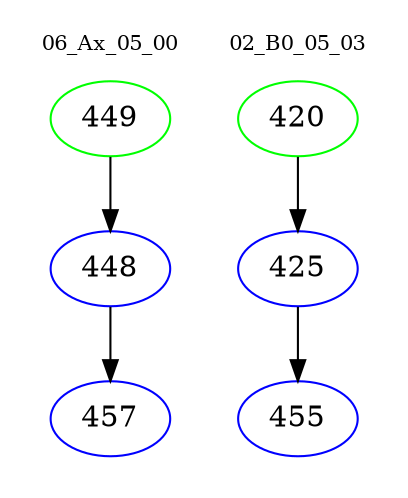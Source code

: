 digraph{
subgraph cluster_0 {
color = white
label = "06_Ax_05_00";
fontsize=10;
T0_449 [label="449", color="green"]
T0_449 -> T0_448 [color="black"]
T0_448 [label="448", color="blue"]
T0_448 -> T0_457 [color="black"]
T0_457 [label="457", color="blue"]
}
subgraph cluster_1 {
color = white
label = "02_B0_05_03";
fontsize=10;
T1_420 [label="420", color="green"]
T1_420 -> T1_425 [color="black"]
T1_425 [label="425", color="blue"]
T1_425 -> T1_455 [color="black"]
T1_455 [label="455", color="blue"]
}
}
